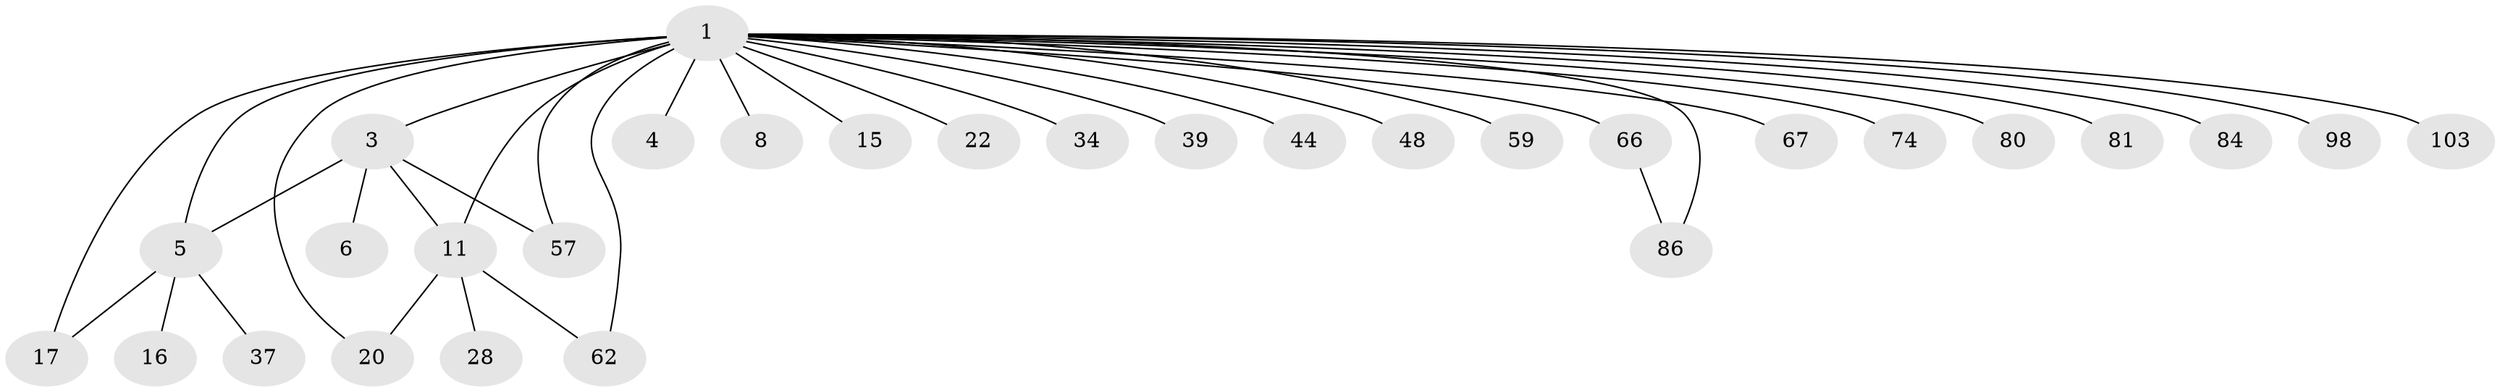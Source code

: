 // original degree distribution, {20: 0.009708737864077669, 19: 0.009708737864077669, 9: 0.019417475728155338, 6: 0.009708737864077669, 8: 0.009708737864077669, 3: 0.04854368932038835, 1: 0.5533980582524272, 2: 0.23300970873786409, 11: 0.009708737864077669, 15: 0.009708737864077669, 4: 0.07766990291262135, 5: 0.009708737864077669}
// Generated by graph-tools (version 1.1) at 2025/18/03/04/25 18:18:04]
// undirected, 30 vertices, 36 edges
graph export_dot {
graph [start="1"]
  node [color=gray90,style=filled];
  1 [super="+2+7+12+30+53+47+13"];
  3 [super="+18+10+23+60+31"];
  4 [super="+29+90+21+40"];
  5 [super="+9+50+72+61+52"];
  6 [super="+101+49"];
  8;
  11 [super="+78+14+25+41+43"];
  15;
  16;
  17;
  20 [super="+96+102+24"];
  22 [super="+51+36"];
  28 [super="+54"];
  34;
  37;
  39;
  44 [super="+88"];
  48 [super="+95"];
  57 [super="+68"];
  59;
  62;
  66 [super="+82"];
  67;
  74;
  80 [super="+89"];
  81;
  84;
  86;
  98;
  103;
  1 -- 4 [weight=3];
  1 -- 5 [weight=4];
  1 -- 15;
  1 -- 20;
  1 -- 22;
  1 -- 48;
  1 -- 62;
  1 -- 67;
  1 -- 86;
  1 -- 98;
  1 -- 11 [weight=3];
  1 -- 66;
  1 -- 3 [weight=2];
  1 -- 8;
  1 -- 74;
  1 -- 80;
  1 -- 81;
  1 -- 39;
  1 -- 103;
  1 -- 44;
  1 -- 57 [weight=2];
  1 -- 59;
  1 -- 17;
  1 -- 34;
  1 -- 84;
  3 -- 6;
  3 -- 57;
  3 -- 11 [weight=2];
  3 -- 5 [weight=2];
  5 -- 16;
  5 -- 17;
  5 -- 37;
  11 -- 28 [weight=2];
  11 -- 62;
  11 -- 20;
  66 -- 86;
}
